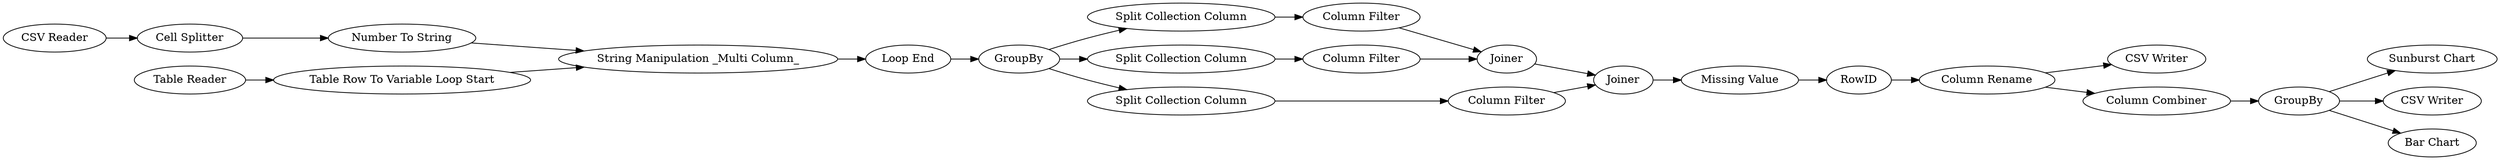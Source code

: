 digraph {
	58 -> 68
	52 -> 55
	35 -> 47
	57 -> 58
	54 -> 56
	58 -> 66
	51 -> 52
	47 -> 51
	55 -> 56
	39 -> 35
	56 -> 59
	49 -> 54
	3 -> 32
	47 -> 50
	66 -> 67
	47 -> 49
	67 -> 69
	67 -> 75
	67 -> 64
	32 -> 39
	59 -> 57
	53 -> 55
	50 -> 53
	2 -> 33
	33 -> 39
	1 -> 3
	57 [label=RowID]
	55 [label=Joiner]
	52 [label="Column Filter"]
	58 [label="Column Rename"]
	3 [label="Cell Splitter"]
	64 [label="Bar Chart"]
	49 [label="Split Collection Column"]
	51 [label="Split Collection Column"]
	56 [label=Joiner]
	54 [label="Column Filter"]
	75 [label="CSV Writer"]
	59 [label="Missing Value"]
	50 [label="Split Collection Column"]
	1 [label="CSV Reader"]
	53 [label="Column Filter"]
	68 [label="CSV Writer"]
	67 [label=GroupBy]
	47 [label=GroupBy]
	35 [label="Loop End"]
	66 [label="Column Combiner"]
	69 [label="Sunburst Chart"]
	39 [label="String Manipulation _Multi Column_"]
	33 [label="Table Row To Variable Loop Start"]
	32 [label="Number To String"]
	2 [label="Table Reader"]
	rankdir=LR
}
